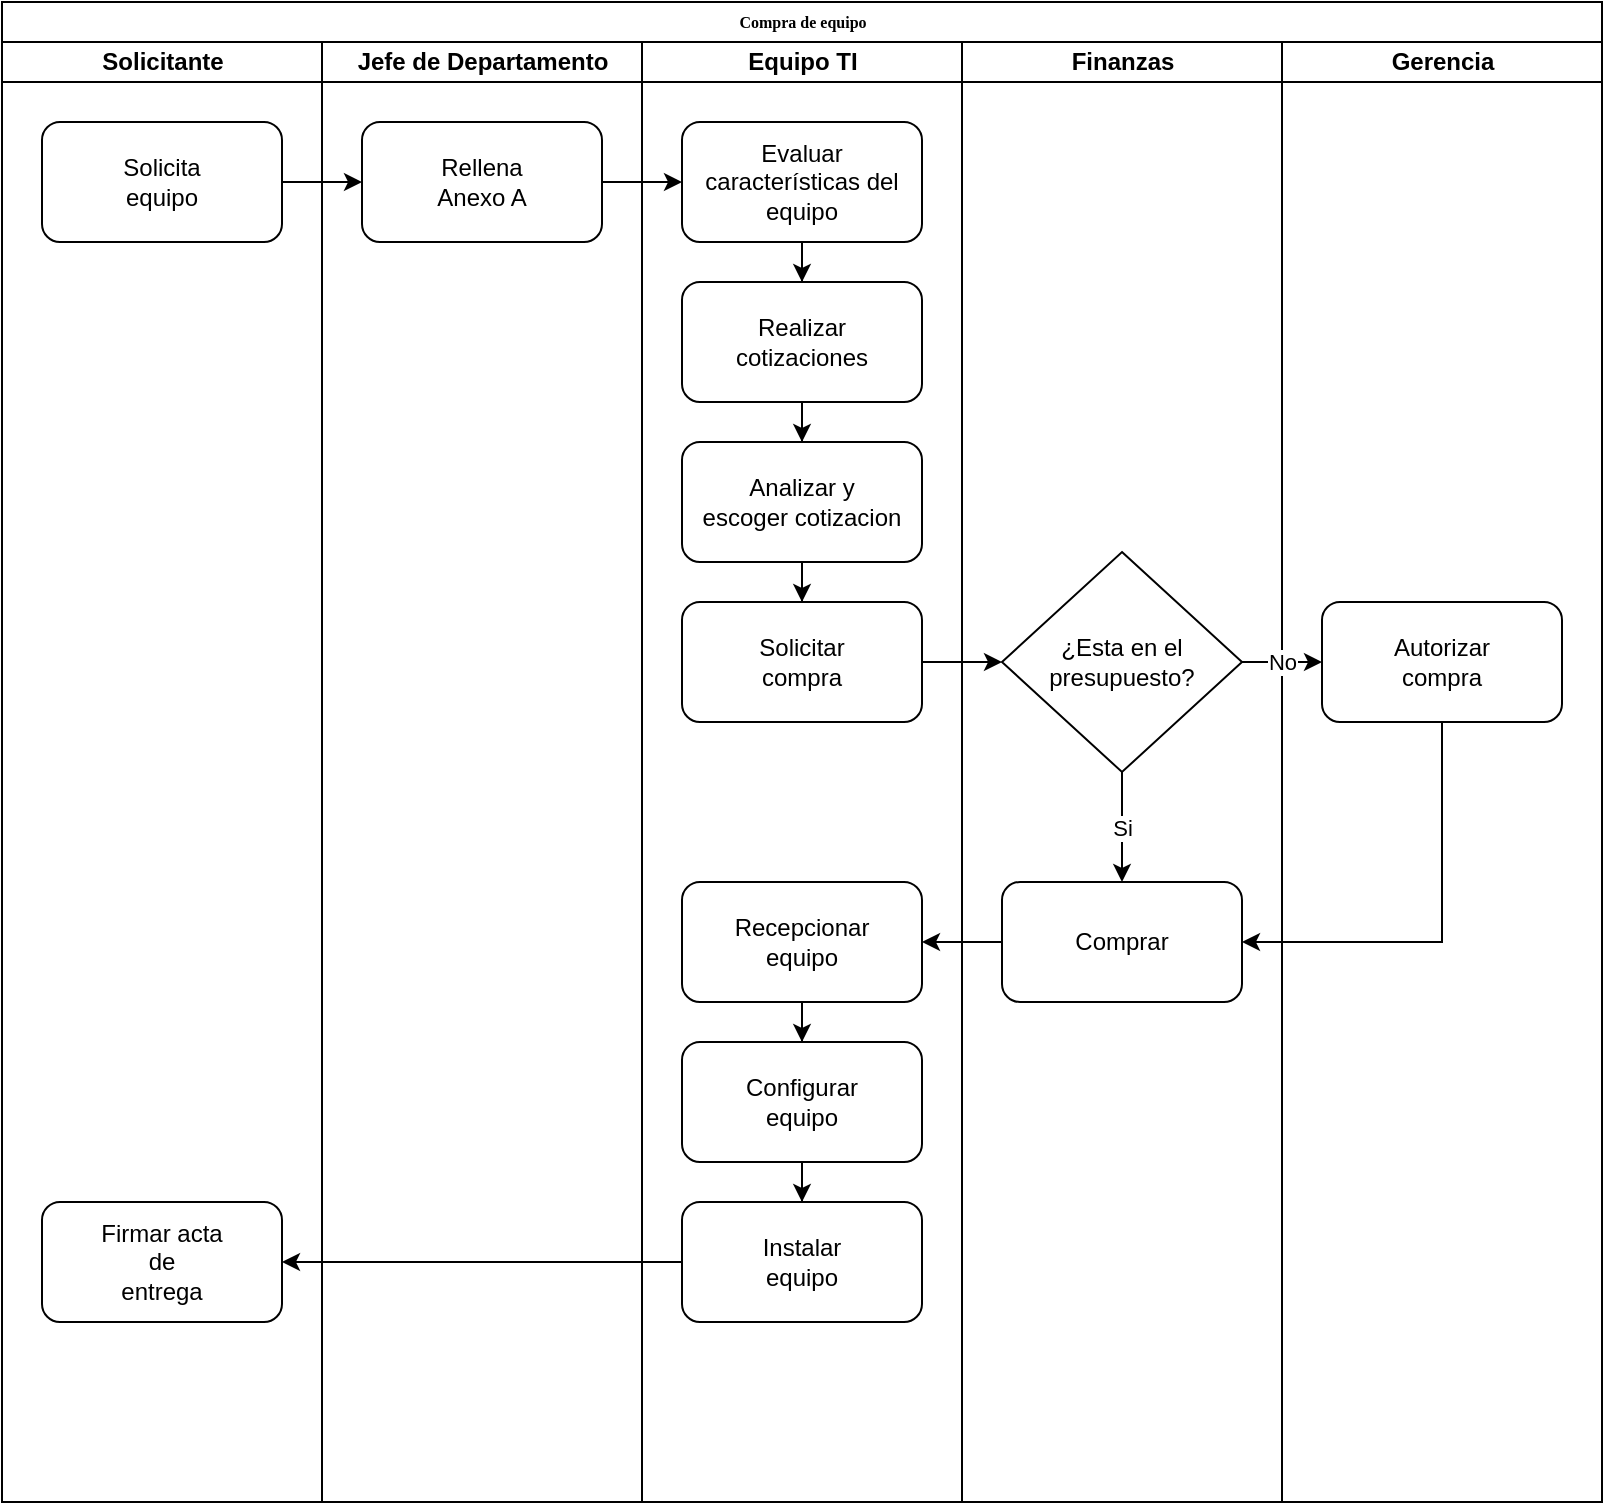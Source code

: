 <mxfile version="21.2.9" type="github">
  <diagram name="Page-1" id="74e2e168-ea6b-b213-b513-2b3c1d86103e">
    <mxGraphModel dx="1221" dy="640" grid="1" gridSize="10" guides="1" tooltips="1" connect="1" arrows="1" fold="1" page="1" pageScale="1" pageWidth="1100" pageHeight="850" background="none" math="0" shadow="0">
      <root>
        <mxCell id="0" />
        <mxCell id="1" parent="0" />
        <mxCell id="77e6c97f196da883-1" value="Compra de equipo" style="swimlane;html=1;childLayout=stackLayout;startSize=20;rounded=0;shadow=0;labelBackgroundColor=none;strokeWidth=1;fontFamily=Verdana;fontSize=8;align=center;" parent="1" vertex="1">
          <mxGeometry x="70" y="40" width="800" height="750" as="geometry" />
        </mxCell>
        <mxCell id="77e6c97f196da883-2" value="Solicitante" style="swimlane;html=1;startSize=20;" parent="77e6c97f196da883-1" vertex="1">
          <mxGeometry y="20" width="160" height="730" as="geometry" />
        </mxCell>
        <mxCell id="P2rsF82g67_q60uaYYjF-3" value="Solicita&lt;br&gt;equipo" style="rounded=1;whiteSpace=wrap;html=1;" vertex="1" parent="77e6c97f196da883-2">
          <mxGeometry x="20" y="40" width="120" height="60" as="geometry" />
        </mxCell>
        <mxCell id="P2rsF82g67_q60uaYYjF-30" value="Firmar acta&lt;br&gt;de&lt;br&gt;entrega" style="rounded=1;whiteSpace=wrap;html=1;" vertex="1" parent="77e6c97f196da883-2">
          <mxGeometry x="20" y="580" width="120" height="60" as="geometry" />
        </mxCell>
        <mxCell id="77e6c97f196da883-39" style="edgeStyle=orthogonalEdgeStyle;rounded=1;html=1;labelBackgroundColor=none;startArrow=none;startFill=0;startSize=5;endArrow=classicThin;endFill=1;endSize=5;jettySize=auto;orthogonalLoop=1;strokeWidth=1;fontFamily=Verdana;fontSize=8" parent="77e6c97f196da883-1" target="77e6c97f196da883-23" edge="1">
          <mxGeometry relative="1" as="geometry">
            <mxPoint x="600" y="690" as="sourcePoint" />
          </mxGeometry>
        </mxCell>
        <mxCell id="77e6c97f196da883-40" style="edgeStyle=orthogonalEdgeStyle;rounded=1;html=1;labelBackgroundColor=none;startArrow=none;startFill=0;startSize=5;endArrow=classicThin;endFill=1;endSize=5;jettySize=auto;orthogonalLoop=1;strokeWidth=1;fontFamily=Verdana;fontSize=8" parent="77e6c97f196da883-1" target="77e6c97f196da883-24" edge="1">
          <mxGeometry relative="1" as="geometry">
            <mxPoint x="770" y="690" as="sourcePoint" />
          </mxGeometry>
        </mxCell>
        <mxCell id="107ba76e4e335f99-2" style="edgeStyle=orthogonalEdgeStyle;rounded=1;html=1;labelBackgroundColor=none;startArrow=none;startFill=0;startSize=5;endArrow=classicThin;endFill=1;endSize=5;jettySize=auto;orthogonalLoop=1;strokeWidth=1;fontFamily=Verdana;fontSize=8" parent="77e6c97f196da883-1" source="77e6c97f196da883-22" edge="1">
          <mxGeometry relative="1" as="geometry">
            <Array as="points">
              <mxPoint x="660" y="610" />
              <mxPoint x="660" y="550" />
              <mxPoint x="400" y="550" />
            </Array>
            <mxPoint x="400" y="580" as="targetPoint" />
          </mxGeometry>
        </mxCell>
        <mxCell id="107ba76e4e335f99-3" style="edgeStyle=orthogonalEdgeStyle;rounded=1;html=1;labelBackgroundColor=none;startArrow=none;startFill=0;startSize=5;endArrow=classicThin;endFill=1;endSize=5;jettySize=auto;orthogonalLoop=1;strokeColor=#000000;strokeWidth=1;fontFamily=Verdana;fontSize=8;fontColor=#000000;" parent="77e6c97f196da883-1" source="77e6c97f196da883-22" edge="1">
          <mxGeometry relative="1" as="geometry">
            <mxPoint x="610" y="610" as="targetPoint" />
          </mxGeometry>
        </mxCell>
        <mxCell id="107ba76e4e335f99-6" style="edgeStyle=orthogonalEdgeStyle;rounded=1;html=1;labelBackgroundColor=none;startArrow=none;startFill=0;startSize=5;endArrow=classicThin;endFill=1;endSize=5;jettySize=auto;orthogonalLoop=1;strokeWidth=1;fontFamily=Verdana;fontSize=8" parent="77e6c97f196da883-1" target="77e6c97f196da883-19" edge="1">
          <mxGeometry relative="1" as="geometry">
            <mxPoint x="450" y="610" as="sourcePoint" />
          </mxGeometry>
        </mxCell>
        <mxCell id="77e6c97f196da883-3" value="Jefe de Departamento" style="swimlane;html=1;startSize=20;" parent="77e6c97f196da883-1" vertex="1">
          <mxGeometry x="160" y="20" width="160" height="730" as="geometry" />
        </mxCell>
        <mxCell id="P2rsF82g67_q60uaYYjF-4" value="Rellena&lt;br&gt;Anexo A" style="rounded=1;whiteSpace=wrap;html=1;" vertex="1" parent="77e6c97f196da883-3">
          <mxGeometry x="20" y="40" width="120" height="60" as="geometry" />
        </mxCell>
        <mxCell id="77e6c97f196da883-4" value="Equipo TI" style="swimlane;html=1;startSize=20;" parent="77e6c97f196da883-1" vertex="1">
          <mxGeometry x="320" y="20" width="160" height="730" as="geometry" />
        </mxCell>
        <mxCell id="P2rsF82g67_q60uaYYjF-14" value="" style="edgeStyle=orthogonalEdgeStyle;rounded=0;orthogonalLoop=1;jettySize=auto;html=1;entryX=0.5;entryY=0;entryDx=0;entryDy=0;" edge="1" parent="77e6c97f196da883-4" source="P2rsF82g67_q60uaYYjF-5" target="P2rsF82g67_q60uaYYjF-6">
          <mxGeometry relative="1" as="geometry">
            <mxPoint x="80" y="130" as="targetPoint" />
          </mxGeometry>
        </mxCell>
        <mxCell id="P2rsF82g67_q60uaYYjF-5" value="Evaluar&lt;br&gt;características del&lt;br&gt;equipo" style="rounded=1;whiteSpace=wrap;html=1;" vertex="1" parent="77e6c97f196da883-4">
          <mxGeometry x="20" y="40" width="120" height="60" as="geometry" />
        </mxCell>
        <mxCell id="P2rsF82g67_q60uaYYjF-6" value="Realizar&lt;br&gt;cotizaciones" style="rounded=1;whiteSpace=wrap;html=1;" vertex="1" parent="77e6c97f196da883-4">
          <mxGeometry x="20" y="120" width="120" height="60" as="geometry" />
        </mxCell>
        <mxCell id="P2rsF82g67_q60uaYYjF-9" value="Solicitar&lt;br&gt;compra" style="rounded=1;whiteSpace=wrap;html=1;" vertex="1" parent="77e6c97f196da883-4">
          <mxGeometry x="20" y="280" width="120" height="60" as="geometry" />
        </mxCell>
        <mxCell id="P2rsF82g67_q60uaYYjF-18" style="edgeStyle=orthogonalEdgeStyle;rounded=0;orthogonalLoop=1;jettySize=auto;html=1;entryX=0.5;entryY=0;entryDx=0;entryDy=0;" edge="1" parent="77e6c97f196da883-4" source="P2rsF82g67_q60uaYYjF-7" target="P2rsF82g67_q60uaYYjF-9">
          <mxGeometry relative="1" as="geometry" />
        </mxCell>
        <mxCell id="P2rsF82g67_q60uaYYjF-7" value="Analizar y&lt;br&gt;escoger cotizacion" style="rounded=1;whiteSpace=wrap;html=1;" vertex="1" parent="77e6c97f196da883-4">
          <mxGeometry x="20" y="200" width="120" height="60" as="geometry" />
        </mxCell>
        <mxCell id="P2rsF82g67_q60uaYYjF-17" style="edgeStyle=orthogonalEdgeStyle;rounded=0;orthogonalLoop=1;jettySize=auto;html=1;entryX=0.5;entryY=0;entryDx=0;entryDy=0;" edge="1" parent="77e6c97f196da883-4" source="P2rsF82g67_q60uaYYjF-6" target="P2rsF82g67_q60uaYYjF-7">
          <mxGeometry relative="1" as="geometry" />
        </mxCell>
        <mxCell id="P2rsF82g67_q60uaYYjF-27" style="edgeStyle=orthogonalEdgeStyle;rounded=0;orthogonalLoop=1;jettySize=auto;html=1;" edge="1" parent="77e6c97f196da883-4" source="P2rsF82g67_q60uaYYjF-24" target="P2rsF82g67_q60uaYYjF-26">
          <mxGeometry relative="1" as="geometry" />
        </mxCell>
        <mxCell id="P2rsF82g67_q60uaYYjF-24" value="Recepcionar&lt;br&gt;equipo" style="rounded=1;whiteSpace=wrap;html=1;" vertex="1" parent="77e6c97f196da883-4">
          <mxGeometry x="20" y="420" width="120" height="60" as="geometry" />
        </mxCell>
        <mxCell id="P2rsF82g67_q60uaYYjF-29" style="edgeStyle=orthogonalEdgeStyle;rounded=0;orthogonalLoop=1;jettySize=auto;html=1;" edge="1" parent="77e6c97f196da883-4" source="P2rsF82g67_q60uaYYjF-26" target="P2rsF82g67_q60uaYYjF-28">
          <mxGeometry relative="1" as="geometry" />
        </mxCell>
        <mxCell id="P2rsF82g67_q60uaYYjF-26" value="Configurar&lt;br&gt;equipo" style="rounded=1;whiteSpace=wrap;html=1;" vertex="1" parent="77e6c97f196da883-4">
          <mxGeometry x="20" y="500" width="120" height="60" as="geometry" />
        </mxCell>
        <mxCell id="P2rsF82g67_q60uaYYjF-28" value="Instalar&lt;br&gt;equipo" style="rounded=1;whiteSpace=wrap;html=1;" vertex="1" parent="77e6c97f196da883-4">
          <mxGeometry x="20" y="580" width="120" height="60" as="geometry" />
        </mxCell>
        <mxCell id="77e6c97f196da883-6" value="Finanzas" style="swimlane;html=1;startSize=20;" parent="77e6c97f196da883-1" vertex="1">
          <mxGeometry x="480" y="20" width="160" height="730" as="geometry" />
        </mxCell>
        <mxCell id="77e6c97f196da883-38" style="edgeStyle=orthogonalEdgeStyle;rounded=1;html=1;labelBackgroundColor=none;startArrow=none;startFill=0;startSize=5;endArrow=classicThin;endFill=1;endSize=5;jettySize=auto;orthogonalLoop=1;strokeWidth=1;fontFamily=Verdana;fontSize=8" parent="77e6c97f196da883-6" source="77e6c97f196da883-21" edge="1">
          <mxGeometry relative="1" as="geometry">
            <mxPoint x="80" y="560" as="targetPoint" />
          </mxGeometry>
        </mxCell>
        <mxCell id="P2rsF82g67_q60uaYYjF-20" value="Si" style="edgeStyle=orthogonalEdgeStyle;rounded=0;orthogonalLoop=1;jettySize=auto;html=1;entryX=0.5;entryY=0;entryDx=0;entryDy=0;" edge="1" parent="77e6c97f196da883-6" source="P2rsF82g67_q60uaYYjF-10" target="P2rsF82g67_q60uaYYjF-19">
          <mxGeometry relative="1" as="geometry" />
        </mxCell>
        <mxCell id="P2rsF82g67_q60uaYYjF-10" value="¿Esta en el&lt;br&gt;presupuesto?" style="rhombus;whiteSpace=wrap;html=1;align=center;" vertex="1" parent="77e6c97f196da883-6">
          <mxGeometry x="20" y="255" width="120" height="110" as="geometry" />
        </mxCell>
        <mxCell id="P2rsF82g67_q60uaYYjF-19" value="Comprar" style="rounded=1;whiteSpace=wrap;html=1;" vertex="1" parent="77e6c97f196da883-6">
          <mxGeometry x="20" y="420" width="120" height="60" as="geometry" />
        </mxCell>
        <mxCell id="77e6c97f196da883-7" value="Gerencia" style="swimlane;html=1;startSize=20;" parent="77e6c97f196da883-1" vertex="1">
          <mxGeometry x="640" y="20" width="160" height="730" as="geometry" />
        </mxCell>
        <mxCell id="P2rsF82g67_q60uaYYjF-11" value="Autorizar&lt;br&gt;compra" style="rounded=1;whiteSpace=wrap;html=1;" vertex="1" parent="77e6c97f196da883-7">
          <mxGeometry x="20" y="280" width="120" height="60" as="geometry" />
        </mxCell>
        <mxCell id="P2rsF82g67_q60uaYYjF-12" value="" style="edgeStyle=orthogonalEdgeStyle;rounded=0;orthogonalLoop=1;jettySize=auto;html=1;" edge="1" parent="77e6c97f196da883-1" source="P2rsF82g67_q60uaYYjF-3" target="P2rsF82g67_q60uaYYjF-4">
          <mxGeometry relative="1" as="geometry" />
        </mxCell>
        <mxCell id="P2rsF82g67_q60uaYYjF-13" value="" style="edgeStyle=orthogonalEdgeStyle;rounded=0;orthogonalLoop=1;jettySize=auto;html=1;" edge="1" parent="77e6c97f196da883-1" source="P2rsF82g67_q60uaYYjF-4" target="P2rsF82g67_q60uaYYjF-5">
          <mxGeometry relative="1" as="geometry" />
        </mxCell>
        <mxCell id="P2rsF82g67_q60uaYYjF-21" style="edgeStyle=orthogonalEdgeStyle;rounded=0;orthogonalLoop=1;jettySize=auto;html=1;" edge="1" parent="77e6c97f196da883-1" source="P2rsF82g67_q60uaYYjF-9" target="P2rsF82g67_q60uaYYjF-10">
          <mxGeometry relative="1" as="geometry" />
        </mxCell>
        <mxCell id="P2rsF82g67_q60uaYYjF-22" value="No" style="edgeStyle=orthogonalEdgeStyle;rounded=0;orthogonalLoop=1;jettySize=auto;html=1;" edge="1" parent="77e6c97f196da883-1" source="P2rsF82g67_q60uaYYjF-10" target="P2rsF82g67_q60uaYYjF-11">
          <mxGeometry relative="1" as="geometry" />
        </mxCell>
        <mxCell id="P2rsF82g67_q60uaYYjF-23" style="edgeStyle=orthogonalEdgeStyle;rounded=0;orthogonalLoop=1;jettySize=auto;html=1;entryX=1;entryY=0.5;entryDx=0;entryDy=0;" edge="1" parent="77e6c97f196da883-1" source="P2rsF82g67_q60uaYYjF-11" target="P2rsF82g67_q60uaYYjF-19">
          <mxGeometry relative="1" as="geometry">
            <Array as="points">
              <mxPoint x="720" y="470" />
            </Array>
          </mxGeometry>
        </mxCell>
        <mxCell id="P2rsF82g67_q60uaYYjF-25" style="edgeStyle=orthogonalEdgeStyle;rounded=0;orthogonalLoop=1;jettySize=auto;html=1;entryX=1;entryY=0.5;entryDx=0;entryDy=0;" edge="1" parent="77e6c97f196da883-1" source="P2rsF82g67_q60uaYYjF-19" target="P2rsF82g67_q60uaYYjF-24">
          <mxGeometry relative="1" as="geometry" />
        </mxCell>
        <mxCell id="P2rsF82g67_q60uaYYjF-31" style="edgeStyle=orthogonalEdgeStyle;rounded=0;orthogonalLoop=1;jettySize=auto;html=1;entryX=1;entryY=0.5;entryDx=0;entryDy=0;" edge="1" parent="77e6c97f196da883-1" source="P2rsF82g67_q60uaYYjF-28" target="P2rsF82g67_q60uaYYjF-30">
          <mxGeometry relative="1" as="geometry" />
        </mxCell>
      </root>
    </mxGraphModel>
  </diagram>
</mxfile>
